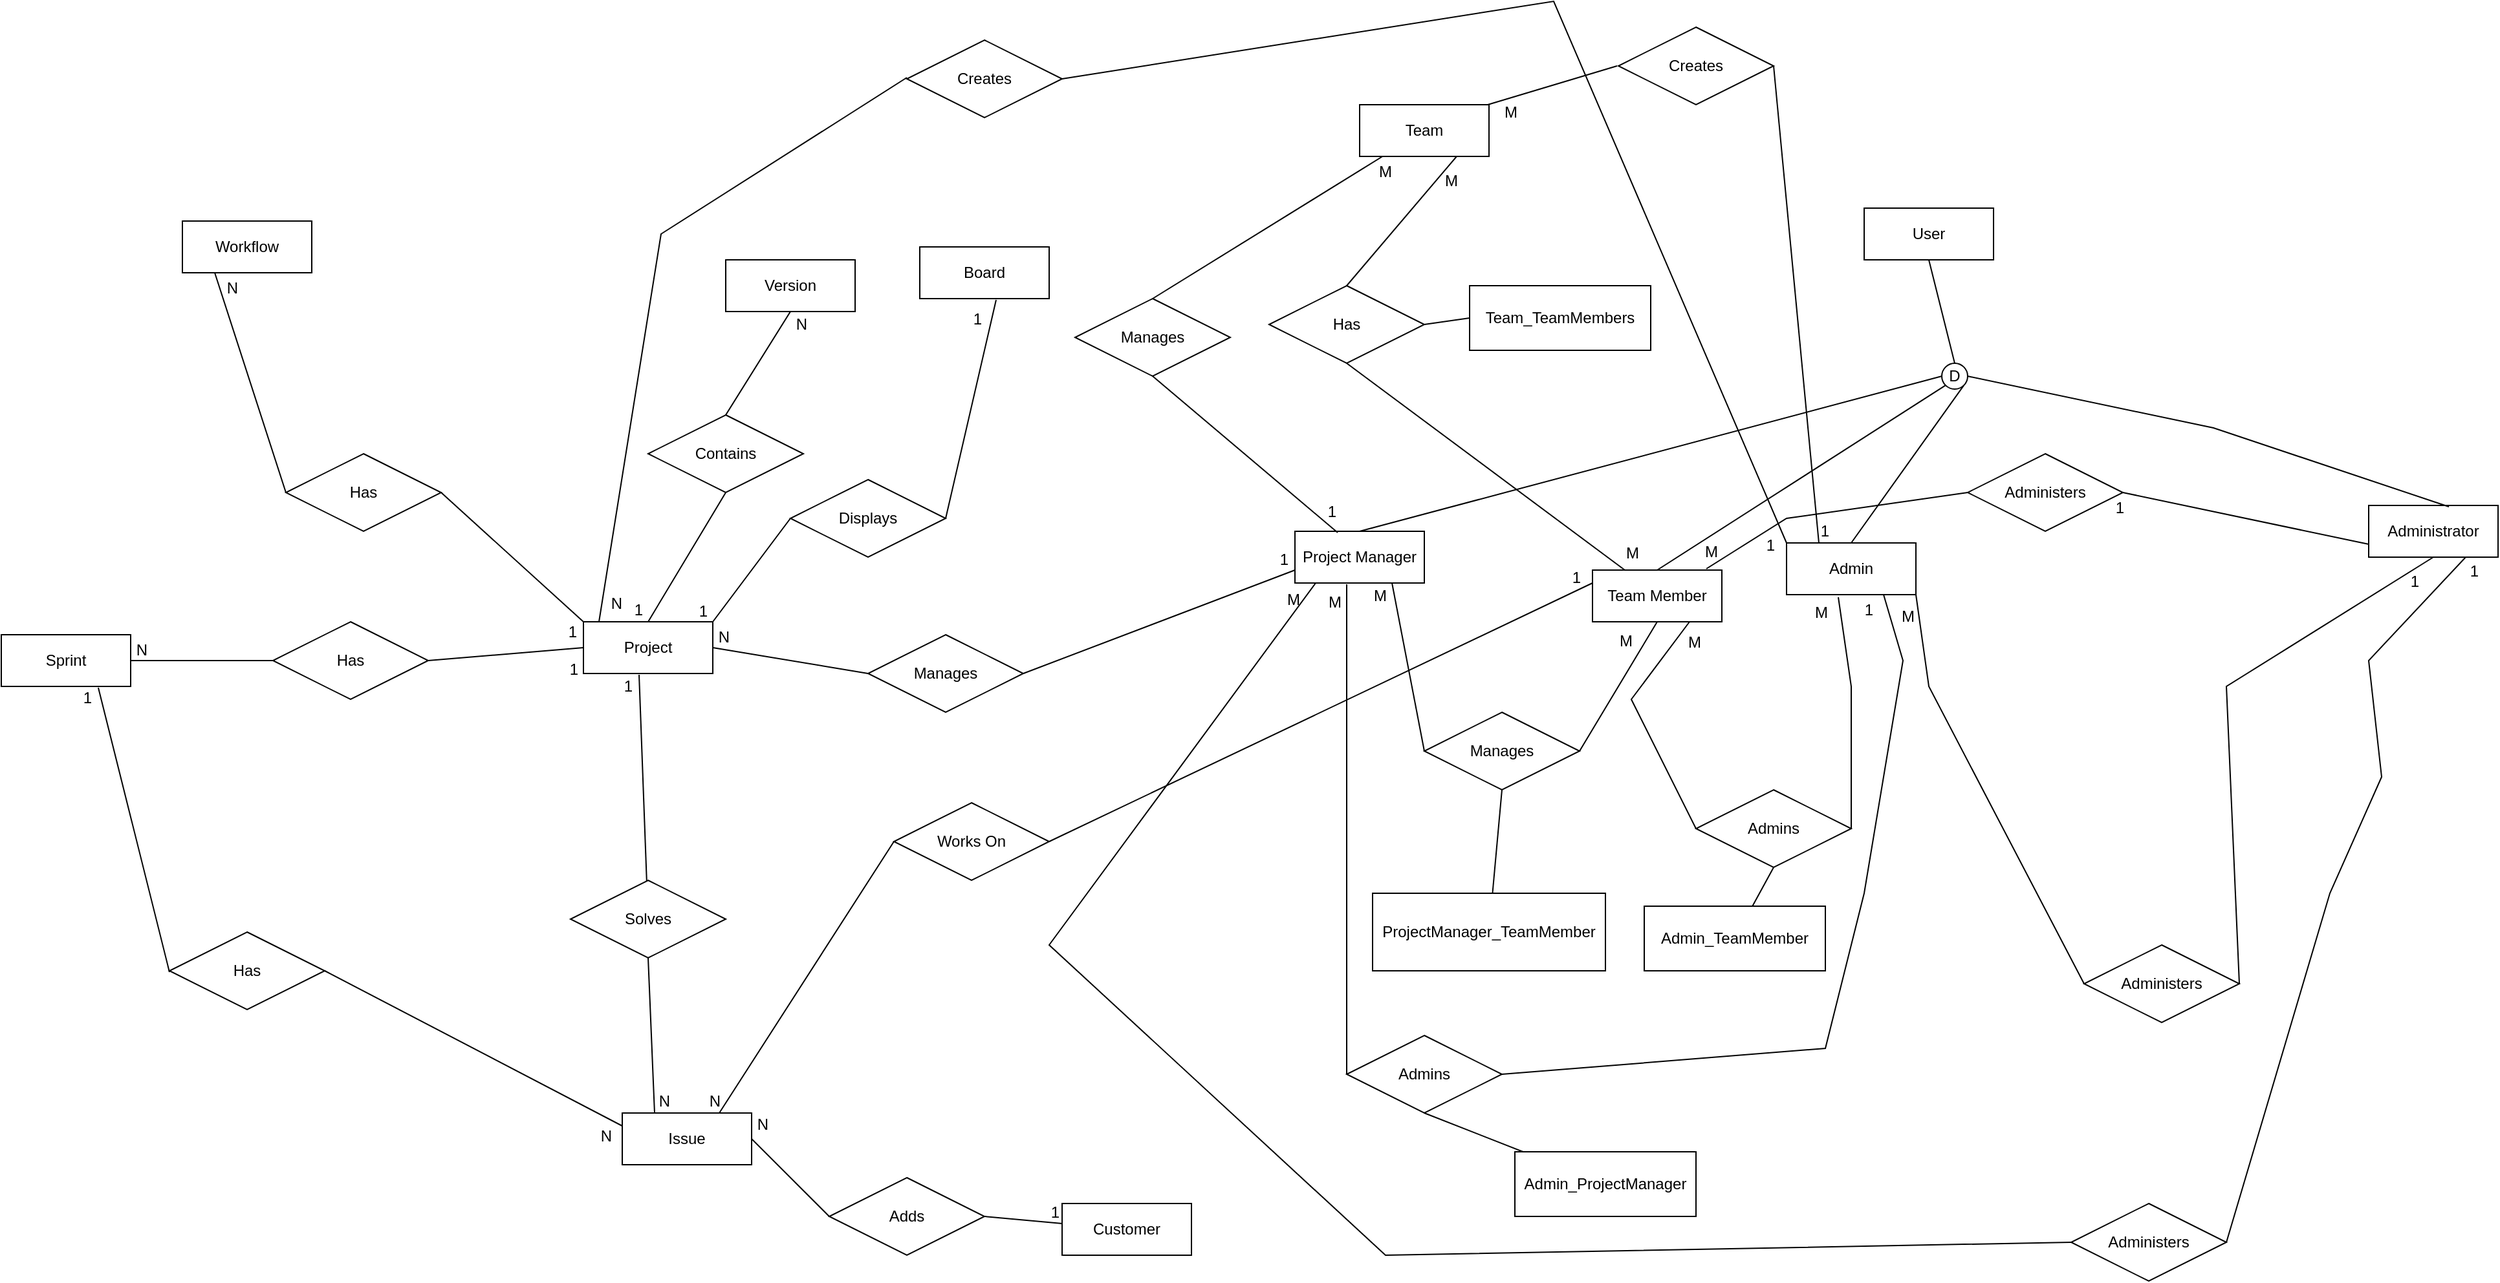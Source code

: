 <mxfile version="21.0.6" type="device"><diagram name="Page-1" id="Qb1It9pvtl5iTwUG4gb-"><mxGraphModel dx="3389" dy="1850" grid="1" gridSize="10" guides="1" tooltips="1" connect="1" arrows="1" fold="1" page="1" pageScale="1" pageWidth="850" pageHeight="1100" math="0" shadow="0"><root><mxCell id="0"/><mxCell id="1" parent="0"/><mxCell id="9HB6Jvwvdkn7k1iSxJkN-2" value="Team" style="whiteSpace=wrap;html=1;align=center;" vertex="1" parent="1"><mxGeometry x="-650" y="-590" width="100" height="40" as="geometry"/></mxCell><mxCell id="9HB6Jvwvdkn7k1iSxJkN-3" value="Workflow" style="whiteSpace=wrap;html=1;align=center;" vertex="1" parent="1"><mxGeometry x="-1560" y="-500" width="100" height="40" as="geometry"/></mxCell><mxCell id="9HB6Jvwvdkn7k1iSxJkN-4" value="Issue" style="whiteSpace=wrap;html=1;align=center;" vertex="1" parent="1"><mxGeometry x="-1220" y="190" width="100" height="40" as="geometry"/></mxCell><mxCell id="9HB6Jvwvdkn7k1iSxJkN-5" value="Sprint" style="whiteSpace=wrap;html=1;align=center;" vertex="1" parent="1"><mxGeometry x="-1700" y="-180" width="100" height="40" as="geometry"/></mxCell><mxCell id="9HB6Jvwvdkn7k1iSxJkN-6" value="Board" style="whiteSpace=wrap;html=1;align=center;" vertex="1" parent="1"><mxGeometry x="-990" y="-480" width="100" height="40" as="geometry"/></mxCell><mxCell id="9HB6Jvwvdkn7k1iSxJkN-7" value="Version" style="whiteSpace=wrap;html=1;align=center;" vertex="1" parent="1"><mxGeometry x="-1140" y="-470" width="100" height="40" as="geometry"/></mxCell><mxCell id="9HB6Jvwvdkn7k1iSxJkN-8" value="Project" style="whiteSpace=wrap;html=1;align=center;" vertex="1" parent="1"><mxGeometry x="-1250" y="-190" width="100" height="40" as="geometry"/></mxCell><mxCell id="9HB6Jvwvdkn7k1iSxJkN-9" value="Customer" style="whiteSpace=wrap;html=1;align=center;" vertex="1" parent="1"><mxGeometry x="-880" y="260" width="100" height="40" as="geometry"/></mxCell><mxCell id="9HB6Jvwvdkn7k1iSxJkN-10" value="Team Member" style="whiteSpace=wrap;html=1;align=center;" vertex="1" parent="1"><mxGeometry x="-470" y="-230" width="100" height="40" as="geometry"/></mxCell><mxCell id="9HB6Jvwvdkn7k1iSxJkN-11" value="Project Manager" style="whiteSpace=wrap;html=1;align=center;" vertex="1" parent="1"><mxGeometry x="-700" y="-260" width="100" height="40" as="geometry"/></mxCell><mxCell id="9HB6Jvwvdkn7k1iSxJkN-12" value="Administrator" style="whiteSpace=wrap;html=1;align=center;" vertex="1" parent="1"><mxGeometry x="130" y="-280" width="100" height="40" as="geometry"/></mxCell><mxCell id="9HB6Jvwvdkn7k1iSxJkN-13" value="&lt;div&gt;User&lt;/div&gt;" style="whiteSpace=wrap;html=1;align=center;" vertex="1" parent="1"><mxGeometry x="-260" y="-510" width="100" height="40" as="geometry"/></mxCell><mxCell id="9HB6Jvwvdkn7k1iSxJkN-15" value="Admin" style="whiteSpace=wrap;html=1;align=center;" vertex="1" parent="1"><mxGeometry x="-320" y="-251" width="100" height="40" as="geometry"/></mxCell><mxCell id="9HB6Jvwvdkn7k1iSxJkN-16" value="" style="endArrow=none;html=1;rounded=0;exitX=0.5;exitY=0;exitDx=0;exitDy=0;entryX=0;entryY=0.5;entryDx=0;entryDy=0;" edge="1" parent="1" source="9HB6Jvwvdkn7k1iSxJkN-11" target="9HB6Jvwvdkn7k1iSxJkN-20"><mxGeometry relative="1" as="geometry"><mxPoint x="-320" y="-260" as="sourcePoint"/><mxPoint x="-400" y="-300" as="targetPoint"/></mxGeometry></mxCell><mxCell id="9HB6Jvwvdkn7k1iSxJkN-17" value="" style="endArrow=none;html=1;rounded=0;exitX=0.5;exitY=0;exitDx=0;exitDy=0;entryX=0;entryY=1;entryDx=0;entryDy=0;" edge="1" parent="1" source="9HB6Jvwvdkn7k1iSxJkN-10" target="9HB6Jvwvdkn7k1iSxJkN-20"><mxGeometry relative="1" as="geometry"><mxPoint x="-570" y="-240" as="sourcePoint"/><mxPoint x="-360" y="-290" as="targetPoint"/></mxGeometry></mxCell><mxCell id="9HB6Jvwvdkn7k1iSxJkN-18" value="" style="endArrow=none;html=1;rounded=0;entryX=1;entryY=0.5;entryDx=0;entryDy=0;exitX=0.62;exitY=0.025;exitDx=0;exitDy=0;exitPerimeter=0;" edge="1" parent="1" source="9HB6Jvwvdkn7k1iSxJkN-12" target="9HB6Jvwvdkn7k1iSxJkN-20"><mxGeometry relative="1" as="geometry"><mxPoint x="-10" y="-370" as="sourcePoint"/><mxPoint x="-210" y="-380" as="targetPoint"/><Array as="points"><mxPoint x="10" y="-340"/></Array></mxGeometry></mxCell><mxCell id="9HB6Jvwvdkn7k1iSxJkN-19" value="" style="endArrow=none;html=1;rounded=0;entryX=0.5;entryY=0;entryDx=0;entryDy=0;exitX=1;exitY=1;exitDx=0;exitDy=0;" edge="1" parent="1" source="9HB6Jvwvdkn7k1iSxJkN-20" target="9HB6Jvwvdkn7k1iSxJkN-15"><mxGeometry relative="1" as="geometry"><mxPoint x="-360" y="-370" as="sourcePoint"/><mxPoint x="-350" y="-260" as="targetPoint"/></mxGeometry></mxCell><object label="D" id="9HB6Jvwvdkn7k1iSxJkN-20"><mxCell style="ellipse;whiteSpace=wrap;html=1;" vertex="1" parent="1"><mxGeometry x="-200" y="-390" width="20" height="20" as="geometry"/></mxCell></object><mxCell id="9HB6Jvwvdkn7k1iSxJkN-21" value="" style="endArrow=none;html=1;rounded=0;exitX=0.5;exitY=1;exitDx=0;exitDy=0;entryX=0.5;entryY=0;entryDx=0;entryDy=0;" edge="1" parent="1" source="9HB6Jvwvdkn7k1iSxJkN-13" target="9HB6Jvwvdkn7k1iSxJkN-20"><mxGeometry relative="1" as="geometry"><mxPoint x="-520" y="-240" as="sourcePoint"/><mxPoint x="-350" y="-310" as="targetPoint"/></mxGeometry></mxCell><mxCell id="9HB6Jvwvdkn7k1iSxJkN-22" value="Manages" style="shape=rhombus;perimeter=rhombusPerimeter;whiteSpace=wrap;html=1;align=center;" vertex="1" parent="1"><mxGeometry x="-600" y="-120" width="120" height="60" as="geometry"/></mxCell><mxCell id="9HB6Jvwvdkn7k1iSxJkN-24" value="" style="endArrow=none;html=1;rounded=0;exitX=1;exitY=0.5;exitDx=0;exitDy=0;entryX=0.5;entryY=1;entryDx=0;entryDy=0;" edge="1" parent="1" source="9HB6Jvwvdkn7k1iSxJkN-22" target="9HB6Jvwvdkn7k1iSxJkN-10"><mxGeometry relative="1" as="geometry"><mxPoint x="-260" y="-320" as="sourcePoint"/><mxPoint x="-100" y="-320" as="targetPoint"/></mxGeometry></mxCell><mxCell id="9HB6Jvwvdkn7k1iSxJkN-25" value="M" style="resizable=0;html=1;whiteSpace=wrap;align=right;verticalAlign=bottom;" connectable="0" vertex="1" parent="9HB6Jvwvdkn7k1iSxJkN-24"><mxGeometry x="1" relative="1" as="geometry"><mxPoint x="-17" y="23" as="offset"/></mxGeometry></mxCell><mxCell id="9HB6Jvwvdkn7k1iSxJkN-28" value="" style="endArrow=none;html=1;rounded=0;exitX=0;exitY=0.5;exitDx=0;exitDy=0;entryX=0.75;entryY=1;entryDx=0;entryDy=0;" edge="1" parent="1" source="9HB6Jvwvdkn7k1iSxJkN-22" target="9HB6Jvwvdkn7k1iSxJkN-11"><mxGeometry relative="1" as="geometry"><mxPoint x="-260" y="-320" as="sourcePoint"/><mxPoint x="-100" y="-320" as="targetPoint"/></mxGeometry></mxCell><mxCell id="9HB6Jvwvdkn7k1iSxJkN-29" value="M" style="resizable=0;html=1;whiteSpace=wrap;align=right;verticalAlign=bottom;" connectable="0" vertex="1" parent="9HB6Jvwvdkn7k1iSxJkN-28"><mxGeometry x="1" relative="1" as="geometry"><mxPoint x="-2" y="19" as="offset"/></mxGeometry></mxCell><mxCell id="9HB6Jvwvdkn7k1iSxJkN-30" value="Admins" style="shape=rhombus;perimeter=rhombusPerimeter;whiteSpace=wrap;html=1;align=center;" vertex="1" parent="1"><mxGeometry x="-390" y="-60" width="120" height="60" as="geometry"/></mxCell><mxCell id="9HB6Jvwvdkn7k1iSxJkN-31" value="Admins" style="shape=rhombus;perimeter=rhombusPerimeter;whiteSpace=wrap;html=1;align=center;" vertex="1" parent="1"><mxGeometry x="-660" y="130" width="120" height="60" as="geometry"/></mxCell><mxCell id="9HB6Jvwvdkn7k1iSxJkN-32" value="" style="endArrow=none;html=1;rounded=0;entryX=0.75;entryY=1;entryDx=0;entryDy=0;exitX=1;exitY=0.5;exitDx=0;exitDy=0;" edge="1" parent="1" source="9HB6Jvwvdkn7k1iSxJkN-31" target="9HB6Jvwvdkn7k1iSxJkN-15"><mxGeometry relative="1" as="geometry"><mxPoint x="-280" as="sourcePoint"/><mxPoint x="-100" y="-110" as="targetPoint"/><Array as="points"><mxPoint x="-290" y="140"/><mxPoint x="-260" y="20"/><mxPoint x="-230" y="-160"/></Array></mxGeometry></mxCell><mxCell id="9HB6Jvwvdkn7k1iSxJkN-33" value="1" style="resizable=0;html=1;whiteSpace=wrap;align=right;verticalAlign=bottom;" connectable="0" vertex="1" parent="9HB6Jvwvdkn7k1iSxJkN-32"><mxGeometry x="1" relative="1" as="geometry"><mxPoint x="-7" y="20" as="offset"/></mxGeometry></mxCell><mxCell id="9HB6Jvwvdkn7k1iSxJkN-34" value="" style="endArrow=none;html=1;rounded=0;entryX=0.4;entryY=1.025;entryDx=0;entryDy=0;entryPerimeter=0;exitX=0;exitY=0.5;exitDx=0;exitDy=0;" edge="1" parent="1" source="9HB6Jvwvdkn7k1iSxJkN-31" target="9HB6Jvwvdkn7k1iSxJkN-11"><mxGeometry relative="1" as="geometry"><mxPoint x="-570" y="-10" as="sourcePoint"/><mxPoint x="-100" y="-110" as="targetPoint"/><Array as="points"/></mxGeometry></mxCell><mxCell id="9HB6Jvwvdkn7k1iSxJkN-35" value="M" style="resizable=0;html=1;whiteSpace=wrap;align=right;verticalAlign=bottom;" connectable="0" vertex="1" parent="9HB6Jvwvdkn7k1iSxJkN-34"><mxGeometry x="1" relative="1" as="geometry"><mxPoint x="-3" y="22" as="offset"/></mxGeometry></mxCell><mxCell id="9HB6Jvwvdkn7k1iSxJkN-36" value="" style="endArrow=none;html=1;rounded=0;entryX=0.4;entryY=1.05;entryDx=0;entryDy=0;exitX=1;exitY=0.5;exitDx=0;exitDy=0;entryPerimeter=0;" edge="1" parent="1" source="9HB6Jvwvdkn7k1iSxJkN-30" target="9HB6Jvwvdkn7k1iSxJkN-15"><mxGeometry relative="1" as="geometry"><mxPoint x="-430" as="sourcePoint"/><mxPoint x="-85" y="-230" as="targetPoint"/><Array as="points"><mxPoint x="-270" y="-140"/></Array></mxGeometry></mxCell><mxCell id="9HB6Jvwvdkn7k1iSxJkN-37" value="M" style="resizable=0;html=1;whiteSpace=wrap;align=right;verticalAlign=bottom;" connectable="0" vertex="1" parent="9HB6Jvwvdkn7k1iSxJkN-36"><mxGeometry x="1" relative="1" as="geometry"><mxPoint x="-7" y="20" as="offset"/></mxGeometry></mxCell><mxCell id="9HB6Jvwvdkn7k1iSxJkN-38" value="" style="endArrow=none;html=1;rounded=0;exitX=0;exitY=0.5;exitDx=0;exitDy=0;entryX=0.75;entryY=1;entryDx=0;entryDy=0;" edge="1" parent="1" source="9HB6Jvwvdkn7k1iSxJkN-30" target="9HB6Jvwvdkn7k1iSxJkN-10"><mxGeometry relative="1" as="geometry"><mxPoint x="-550" as="sourcePoint"/><mxPoint x="-400" y="-200" as="targetPoint"/><Array as="points"><mxPoint x="-440" y="-130"/></Array></mxGeometry></mxCell><mxCell id="9HB6Jvwvdkn7k1iSxJkN-39" value="M" style="resizable=0;html=1;whiteSpace=wrap;align=right;verticalAlign=bottom;" connectable="0" vertex="1" parent="9HB6Jvwvdkn7k1iSxJkN-38"><mxGeometry x="1" relative="1" as="geometry"><mxPoint x="10" y="25" as="offset"/></mxGeometry></mxCell><mxCell id="9HB6Jvwvdkn7k1iSxJkN-40" value="Administers" style="shape=rhombus;perimeter=rhombusPerimeter;whiteSpace=wrap;html=1;align=center;" vertex="1" parent="1"><mxGeometry x="-90" y="60" width="120" height="60" as="geometry"/></mxCell><mxCell id="9HB6Jvwvdkn7k1iSxJkN-41" value="Adds" style="shape=rhombus;perimeter=rhombusPerimeter;whiteSpace=wrap;html=1;align=center;" vertex="1" parent="1"><mxGeometry x="-1060" y="240" width="120" height="60" as="geometry"/></mxCell><mxCell id="9HB6Jvwvdkn7k1iSxJkN-42" value="Administers" style="shape=rhombus;perimeter=rhombusPerimeter;whiteSpace=wrap;html=1;align=center;" vertex="1" parent="1"><mxGeometry x="-100" y="260" width="120" height="60" as="geometry"/></mxCell><mxCell id="9HB6Jvwvdkn7k1iSxJkN-43" value="" style="endArrow=none;html=1;rounded=0;entryX=0.5;entryY=1;entryDx=0;entryDy=0;exitX=1;exitY=0.5;exitDx=0;exitDy=0;" edge="1" parent="1" source="9HB6Jvwvdkn7k1iSxJkN-40" target="9HB6Jvwvdkn7k1iSxJkN-12"><mxGeometry relative="1" as="geometry"><mxPoint x="-430" as="sourcePoint"/><mxPoint x="-235" y="-201" as="targetPoint"/><Array as="points"><mxPoint x="20" y="-140"/></Array></mxGeometry></mxCell><mxCell id="9HB6Jvwvdkn7k1iSxJkN-44" value="1" style="resizable=0;html=1;whiteSpace=wrap;align=right;verticalAlign=bottom;" connectable="0" vertex="1" parent="9HB6Jvwvdkn7k1iSxJkN-43"><mxGeometry x="1" relative="1" as="geometry"><mxPoint x="-10" y="28" as="offset"/></mxGeometry></mxCell><mxCell id="9HB6Jvwvdkn7k1iSxJkN-45" value="" style="endArrow=none;html=1;rounded=0;entryX=0.75;entryY=1;entryDx=0;entryDy=0;exitX=1;exitY=0.5;exitDx=0;exitDy=0;" edge="1" parent="1" source="9HB6Jvwvdkn7k1iSxJkN-42" target="9HB6Jvwvdkn7k1iSxJkN-12"><mxGeometry relative="1" as="geometry"><mxPoint x="-50" y="-80" as="sourcePoint"/><mxPoint x="-100" y="-201" as="targetPoint"/><Array as="points"><mxPoint x="100" y="20"/><mxPoint x="140" y="-70"/><mxPoint x="130" y="-160"/></Array></mxGeometry></mxCell><mxCell id="9HB6Jvwvdkn7k1iSxJkN-46" value="1" style="resizable=0;html=1;whiteSpace=wrap;align=right;verticalAlign=bottom;" connectable="0" vertex="1" parent="9HB6Jvwvdkn7k1iSxJkN-45"><mxGeometry x="1" relative="1" as="geometry"><mxPoint x="11" y="20" as="offset"/></mxGeometry></mxCell><mxCell id="9HB6Jvwvdkn7k1iSxJkN-47" value="" style="endArrow=none;html=1;rounded=0;exitX=0;exitY=0.5;exitDx=0;exitDy=0;entryX=0.16;entryY=1;entryDx=0;entryDy=0;entryPerimeter=0;" edge="1" parent="1" source="9HB6Jvwvdkn7k1iSxJkN-42" target="9HB6Jvwvdkn7k1iSxJkN-11"><mxGeometry relative="1" as="geometry"><mxPoint x="-550" as="sourcePoint"/><mxPoint x="-570" y="20" as="targetPoint"/><Array as="points"><mxPoint x="-630" y="300"/><mxPoint x="-890" y="60"/></Array></mxGeometry></mxCell><mxCell id="9HB6Jvwvdkn7k1iSxJkN-48" value="M" style="resizable=0;html=1;whiteSpace=wrap;align=right;verticalAlign=bottom;" connectable="0" vertex="1" parent="9HB6Jvwvdkn7k1iSxJkN-47"><mxGeometry x="1" relative="1" as="geometry"><mxPoint x="-10" y="21" as="offset"/></mxGeometry></mxCell><mxCell id="9HB6Jvwvdkn7k1iSxJkN-50" value="" style="endArrow=none;html=1;rounded=0;exitX=0;exitY=0.5;exitDx=0;exitDy=0;entryX=1;entryY=1;entryDx=0;entryDy=0;" edge="1" parent="1" source="9HB6Jvwvdkn7k1iSxJkN-40" target="9HB6Jvwvdkn7k1iSxJkN-15"><mxGeometry relative="1" as="geometry"><mxPoint x="-420" y="-100" as="sourcePoint"/><mxPoint x="-230" y="-200" as="targetPoint"/><Array as="points"><mxPoint x="-210" y="-140"/></Array></mxGeometry></mxCell><mxCell id="9HB6Jvwvdkn7k1iSxJkN-51" value="M" style="resizable=0;html=1;whiteSpace=wrap;align=right;verticalAlign=bottom;" connectable="0" vertex="1" parent="9HB6Jvwvdkn7k1iSxJkN-50"><mxGeometry x="1" relative="1" as="geometry"><mxPoint y="25" as="offset"/></mxGeometry></mxCell><mxCell id="9HB6Jvwvdkn7k1iSxJkN-52" value="Administers" style="shape=rhombus;perimeter=rhombusPerimeter;whiteSpace=wrap;html=1;align=center;" vertex="1" parent="1"><mxGeometry x="-180" y="-320" width="120" height="60" as="geometry"/></mxCell><mxCell id="9HB6Jvwvdkn7k1iSxJkN-53" value="" style="endArrow=none;html=1;rounded=0;exitX=0;exitY=0.5;exitDx=0;exitDy=0;entryX=0.88;entryY=-0.025;entryDx=0;entryDy=0;entryPerimeter=0;" edge="1" parent="1" source="9HB6Jvwvdkn7k1iSxJkN-52" target="9HB6Jvwvdkn7k1iSxJkN-10"><mxGeometry relative="1" as="geometry"><mxPoint x="-420" y="-100" as="sourcePoint"/><mxPoint x="-390" y="-220" as="targetPoint"/><Array as="points"><mxPoint x="-320" y="-270"/></Array></mxGeometry></mxCell><mxCell id="9HB6Jvwvdkn7k1iSxJkN-54" value="M" style="resizable=0;html=1;whiteSpace=wrap;align=right;verticalAlign=bottom;" connectable="0" vertex="1" parent="9HB6Jvwvdkn7k1iSxJkN-53"><mxGeometry x="1" relative="1" as="geometry"><mxPoint x="10" y="-4" as="offset"/></mxGeometry></mxCell><mxCell id="9HB6Jvwvdkn7k1iSxJkN-55" value="" style="endArrow=none;html=1;rounded=0;entryX=1;entryY=0.5;entryDx=0;entryDy=0;exitX=0;exitY=0.75;exitDx=0;exitDy=0;" edge="1" parent="1" source="9HB6Jvwvdkn7k1iSxJkN-12" target="9HB6Jvwvdkn7k1iSxJkN-52"><mxGeometry relative="1" as="geometry"><mxPoint x="-300" y="-100" as="sourcePoint"/><mxPoint x="-270" y="-199" as="targetPoint"/><Array as="points"/></mxGeometry></mxCell><mxCell id="9HB6Jvwvdkn7k1iSxJkN-56" value="1" style="resizable=0;html=1;whiteSpace=wrap;align=right;verticalAlign=bottom;" connectable="0" vertex="1" parent="9HB6Jvwvdkn7k1iSxJkN-55"><mxGeometry x="1" relative="1" as="geometry"><mxPoint x="2" y="20" as="offset"/></mxGeometry></mxCell><mxCell id="9HB6Jvwvdkn7k1iSxJkN-59" value="Manages" style="shape=rhombus;perimeter=rhombusPerimeter;whiteSpace=wrap;html=1;align=center;" vertex="1" parent="1"><mxGeometry x="-1030" y="-180" width="120" height="60" as="geometry"/></mxCell><mxCell id="9HB6Jvwvdkn7k1iSxJkN-60" value="" style="endArrow=none;html=1;rounded=0;exitX=1;exitY=0.5;exitDx=0;exitDy=0;entryX=0;entryY=0.75;entryDx=0;entryDy=0;" edge="1" parent="1" source="9HB6Jvwvdkn7k1iSxJkN-59" target="9HB6Jvwvdkn7k1iSxJkN-11"><mxGeometry relative="1" as="geometry"><mxPoint x="-720" y="-300" as="sourcePoint"/><mxPoint x="-560" y="-300" as="targetPoint"/></mxGeometry></mxCell><mxCell id="9HB6Jvwvdkn7k1iSxJkN-61" value="1" style="resizable=0;html=1;whiteSpace=wrap;align=right;verticalAlign=bottom;" connectable="0" vertex="1" parent="9HB6Jvwvdkn7k1iSxJkN-60"><mxGeometry x="1" relative="1" as="geometry"><mxPoint x="-3" as="offset"/></mxGeometry></mxCell><mxCell id="9HB6Jvwvdkn7k1iSxJkN-64" value="" style="endArrow=none;html=1;rounded=0;entryX=1;entryY=0.5;entryDx=0;entryDy=0;exitX=0;exitY=0.5;exitDx=0;exitDy=0;" edge="1" parent="1" source="9HB6Jvwvdkn7k1iSxJkN-59" target="9HB6Jvwvdkn7k1iSxJkN-8"><mxGeometry relative="1" as="geometry"><mxPoint x="-720" y="-300" as="sourcePoint"/><mxPoint x="-560" y="-300" as="targetPoint"/></mxGeometry></mxCell><mxCell id="9HB6Jvwvdkn7k1iSxJkN-65" value="N" style="resizable=0;html=1;whiteSpace=wrap;align=right;verticalAlign=bottom;" connectable="0" vertex="1" parent="9HB6Jvwvdkn7k1iSxJkN-64"><mxGeometry x="1" relative="1" as="geometry"><mxPoint x="14" as="offset"/></mxGeometry></mxCell><mxCell id="9HB6Jvwvdkn7k1iSxJkN-66" value="" style="endArrow=none;html=1;rounded=0;exitX=1;exitY=0.5;exitDx=0;exitDy=0;" edge="1" parent="1" source="9HB6Jvwvdkn7k1iSxJkN-41" target="9HB6Jvwvdkn7k1iSxJkN-9"><mxGeometry relative="1" as="geometry"><mxPoint x="-820" y="110" as="sourcePoint"/><mxPoint x="-660" y="110" as="targetPoint"/></mxGeometry></mxCell><mxCell id="9HB6Jvwvdkn7k1iSxJkN-67" value="1" style="resizable=0;html=1;whiteSpace=wrap;align=right;verticalAlign=bottom;" connectable="0" vertex="1" parent="9HB6Jvwvdkn7k1iSxJkN-66"><mxGeometry x="1" relative="1" as="geometry"/></mxCell><mxCell id="9HB6Jvwvdkn7k1iSxJkN-68" value="" style="endArrow=none;html=1;rounded=0;entryX=1;entryY=0.5;entryDx=0;entryDy=0;exitX=0;exitY=0.5;exitDx=0;exitDy=0;" edge="1" parent="1" source="9HB6Jvwvdkn7k1iSxJkN-41" target="9HB6Jvwvdkn7k1iSxJkN-4"><mxGeometry relative="1" as="geometry"><mxPoint x="-820" y="110" as="sourcePoint"/><mxPoint x="-660" y="110" as="targetPoint"/></mxGeometry></mxCell><mxCell id="9HB6Jvwvdkn7k1iSxJkN-69" value="N" style="resizable=0;html=1;whiteSpace=wrap;align=right;verticalAlign=bottom;" connectable="0" vertex="1" parent="9HB6Jvwvdkn7k1iSxJkN-68"><mxGeometry x="1" relative="1" as="geometry"><mxPoint x="15" y="-2" as="offset"/></mxGeometry></mxCell><mxCell id="9HB6Jvwvdkn7k1iSxJkN-70" value="Solves" style="shape=rhombus;perimeter=rhombusPerimeter;whiteSpace=wrap;html=1;align=center;" vertex="1" parent="1"><mxGeometry x="-1260" y="10" width="120" height="60" as="geometry"/></mxCell><mxCell id="9HB6Jvwvdkn7k1iSxJkN-71" value="" style="endArrow=none;html=1;rounded=0;entryX=0.43;entryY=1.025;entryDx=0;entryDy=0;entryPerimeter=0;" edge="1" parent="1" source="9HB6Jvwvdkn7k1iSxJkN-70" target="9HB6Jvwvdkn7k1iSxJkN-8"><mxGeometry relative="1" as="geometry"><mxPoint x="-780" y="170" as="sourcePoint"/><mxPoint x="-660" y="170" as="targetPoint"/></mxGeometry></mxCell><mxCell id="9HB6Jvwvdkn7k1iSxJkN-72" value="1" style="resizable=0;html=1;whiteSpace=wrap;align=right;verticalAlign=bottom;" connectable="0" vertex="1" parent="9HB6Jvwvdkn7k1iSxJkN-71"><mxGeometry x="1" relative="1" as="geometry"><mxPoint x="-4" y="17" as="offset"/></mxGeometry></mxCell><mxCell id="9HB6Jvwvdkn7k1iSxJkN-73" value="" style="endArrow=none;html=1;rounded=0;entryX=0.25;entryY=0;entryDx=0;entryDy=0;exitX=0.5;exitY=1;exitDx=0;exitDy=0;" edge="1" parent="1" source="9HB6Jvwvdkn7k1iSxJkN-70" target="9HB6Jvwvdkn7k1iSxJkN-4"><mxGeometry relative="1" as="geometry"><mxPoint x="-1020" y="-140" as="sourcePoint"/><mxPoint x="-1140" y="-160" as="targetPoint"/></mxGeometry></mxCell><mxCell id="9HB6Jvwvdkn7k1iSxJkN-74" value="N" style="resizable=0;html=1;whiteSpace=wrap;align=right;verticalAlign=bottom;" connectable="0" vertex="1" parent="9HB6Jvwvdkn7k1iSxJkN-73"><mxGeometry x="1" relative="1" as="geometry"><mxPoint x="14" as="offset"/></mxGeometry></mxCell><mxCell id="9HB6Jvwvdkn7k1iSxJkN-75" value="Contains" style="shape=rhombus;perimeter=rhombusPerimeter;whiteSpace=wrap;html=1;align=center;" vertex="1" parent="1"><mxGeometry x="-1200" y="-350" width="120" height="60" as="geometry"/></mxCell><mxCell id="9HB6Jvwvdkn7k1iSxJkN-76" value="" style="endArrow=none;html=1;rounded=0;exitX=0.5;exitY=1;exitDx=0;exitDy=0;entryX=0.5;entryY=0;entryDx=0;entryDy=0;" edge="1" parent="1" source="9HB6Jvwvdkn7k1iSxJkN-75" target="9HB6Jvwvdkn7k1iSxJkN-8"><mxGeometry relative="1" as="geometry"><mxPoint x="-900" y="-140" as="sourcePoint"/><mxPoint x="-1200" y="-200" as="targetPoint"/></mxGeometry></mxCell><mxCell id="9HB6Jvwvdkn7k1iSxJkN-77" value="1" style="resizable=0;html=1;whiteSpace=wrap;align=right;verticalAlign=bottom;" connectable="0" vertex="1" parent="9HB6Jvwvdkn7k1iSxJkN-76"><mxGeometry x="1" relative="1" as="geometry"><mxPoint x="-3" as="offset"/></mxGeometry></mxCell><mxCell id="9HB6Jvwvdkn7k1iSxJkN-78" value="" style="endArrow=none;html=1;rounded=0;entryX=0.5;entryY=1;entryDx=0;entryDy=0;exitX=0.5;exitY=0;exitDx=0;exitDy=0;" edge="1" parent="1" source="9HB6Jvwvdkn7k1iSxJkN-75" target="9HB6Jvwvdkn7k1iSxJkN-7"><mxGeometry relative="1" as="geometry"><mxPoint x="-1020" y="-140" as="sourcePoint"/><mxPoint x="-1140" y="-160" as="targetPoint"/></mxGeometry></mxCell><mxCell id="9HB6Jvwvdkn7k1iSxJkN-79" value="N" style="resizable=0;html=1;whiteSpace=wrap;align=right;verticalAlign=bottom;" connectable="0" vertex="1" parent="9HB6Jvwvdkn7k1iSxJkN-78"><mxGeometry x="1" relative="1" as="geometry"><mxPoint x="14" y="19" as="offset"/></mxGeometry></mxCell><mxCell id="9HB6Jvwvdkn7k1iSxJkN-80" value="Has" style="shape=rhombus;perimeter=rhombusPerimeter;whiteSpace=wrap;html=1;align=center;" vertex="1" parent="1"><mxGeometry x="-1490" y="-190" width="120" height="60" as="geometry"/></mxCell><mxCell id="9HB6Jvwvdkn7k1iSxJkN-81" value="" style="endArrow=none;html=1;rounded=0;exitX=1;exitY=0.5;exitDx=0;exitDy=0;entryX=0;entryY=0.5;entryDx=0;entryDy=0;" edge="1" parent="1" source="9HB6Jvwvdkn7k1iSxJkN-80" target="9HB6Jvwvdkn7k1iSxJkN-8"><mxGeometry relative="1" as="geometry"><mxPoint x="-1130" y="-280" as="sourcePoint"/><mxPoint x="-1190" y="-180" as="targetPoint"/></mxGeometry></mxCell><mxCell id="9HB6Jvwvdkn7k1iSxJkN-82" value="1" style="resizable=0;html=1;whiteSpace=wrap;align=right;verticalAlign=bottom;" connectable="0" vertex="1" parent="9HB6Jvwvdkn7k1iSxJkN-81"><mxGeometry x="1" relative="1" as="geometry"><mxPoint x="-3" y="26" as="offset"/></mxGeometry></mxCell><mxCell id="9HB6Jvwvdkn7k1iSxJkN-83" value="" style="endArrow=none;html=1;rounded=0;entryX=1;entryY=0.5;entryDx=0;entryDy=0;exitX=0;exitY=0.5;exitDx=0;exitDy=0;" edge="1" parent="1" source="9HB6Jvwvdkn7k1iSxJkN-80" target="9HB6Jvwvdkn7k1iSxJkN-5"><mxGeometry relative="1" as="geometry"><mxPoint x="-1020" y="-140" as="sourcePoint"/><mxPoint x="-1140" y="-160" as="targetPoint"/></mxGeometry></mxCell><mxCell id="9HB6Jvwvdkn7k1iSxJkN-84" value="N" style="resizable=0;html=1;whiteSpace=wrap;align=right;verticalAlign=bottom;" connectable="0" vertex="1" parent="9HB6Jvwvdkn7k1iSxJkN-83"><mxGeometry x="1" relative="1" as="geometry"><mxPoint x="14" as="offset"/></mxGeometry></mxCell><mxCell id="9HB6Jvwvdkn7k1iSxJkN-85" value="Has" style="shape=rhombus;perimeter=rhombusPerimeter;whiteSpace=wrap;html=1;align=center;" vertex="1" parent="1"><mxGeometry x="-1570" y="50" width="120" height="60" as="geometry"/></mxCell><mxCell id="9HB6Jvwvdkn7k1iSxJkN-86" value="" style="endArrow=none;html=1;rounded=0;entryX=0;entryY=0.25;entryDx=0;entryDy=0;exitX=1;exitY=0.5;exitDx=0;exitDy=0;" edge="1" parent="1" source="9HB6Jvwvdkn7k1iSxJkN-85" target="9HB6Jvwvdkn7k1iSxJkN-4"><mxGeometry relative="1" as="geometry"><mxPoint x="-1480" y="-150" as="sourcePoint"/><mxPoint x="-1590" y="-150" as="targetPoint"/></mxGeometry></mxCell><mxCell id="9HB6Jvwvdkn7k1iSxJkN-87" value="N" style="resizable=0;html=1;whiteSpace=wrap;align=right;verticalAlign=bottom;" connectable="0" vertex="1" parent="9HB6Jvwvdkn7k1iSxJkN-86"><mxGeometry x="1" relative="1" as="geometry"><mxPoint x="-7" y="16" as="offset"/></mxGeometry></mxCell><mxCell id="9HB6Jvwvdkn7k1iSxJkN-88" value="" style="endArrow=none;html=1;rounded=0;exitX=0;exitY=0.5;exitDx=0;exitDy=0;entryX=0.75;entryY=1;entryDx=0;entryDy=0;" edge="1" parent="1"><mxGeometry relative="1" as="geometry"><mxPoint x="-1570" y="81" as="sourcePoint"/><mxPoint x="-1625" y="-139" as="targetPoint"/></mxGeometry></mxCell><mxCell id="9HB6Jvwvdkn7k1iSxJkN-89" value="1" style="resizable=0;html=1;whiteSpace=wrap;align=right;verticalAlign=bottom;" connectable="0" vertex="1" parent="9HB6Jvwvdkn7k1iSxJkN-88"><mxGeometry x="1" relative="1" as="geometry"><mxPoint x="-3" y="17" as="offset"/></mxGeometry></mxCell><mxCell id="9HB6Jvwvdkn7k1iSxJkN-90" value="Displays" style="shape=rhombus;perimeter=rhombusPerimeter;whiteSpace=wrap;html=1;align=center;" vertex="1" parent="1"><mxGeometry x="-1090" y="-300" width="120" height="60" as="geometry"/></mxCell><mxCell id="9HB6Jvwvdkn7k1iSxJkN-91" value="" style="endArrow=none;html=1;rounded=0;exitX=0;exitY=0.5;exitDx=0;exitDy=0;entryX=1;entryY=0;entryDx=0;entryDy=0;" edge="1" parent="1" source="9HB6Jvwvdkn7k1iSxJkN-90" target="9HB6Jvwvdkn7k1iSxJkN-8"><mxGeometry relative="1" as="geometry"><mxPoint x="-1130" y="-280" as="sourcePoint"/><mxPoint x="-1190" y="-180" as="targetPoint"/></mxGeometry></mxCell><mxCell id="9HB6Jvwvdkn7k1iSxJkN-92" value="1" style="resizable=0;html=1;whiteSpace=wrap;align=right;verticalAlign=bottom;" connectable="0" vertex="1" parent="9HB6Jvwvdkn7k1iSxJkN-91"><mxGeometry x="1" relative="1" as="geometry"><mxPoint x="-3" as="offset"/></mxGeometry></mxCell><mxCell id="9HB6Jvwvdkn7k1iSxJkN-93" value="" style="endArrow=none;html=1;rounded=0;exitX=1;exitY=0.5;exitDx=0;exitDy=0;entryX=0.59;entryY=1.025;entryDx=0;entryDy=0;entryPerimeter=0;" edge="1" parent="1" source="9HB6Jvwvdkn7k1iSxJkN-90" target="9HB6Jvwvdkn7k1iSxJkN-6"><mxGeometry relative="1" as="geometry"><mxPoint x="-1120" y="-270" as="sourcePoint"/><mxPoint x="-1180" y="-170" as="targetPoint"/></mxGeometry></mxCell><mxCell id="9HB6Jvwvdkn7k1iSxJkN-94" value="1" style="resizable=0;html=1;whiteSpace=wrap;align=right;verticalAlign=bottom;" connectable="0" vertex="1" parent="9HB6Jvwvdkn7k1iSxJkN-93"><mxGeometry x="1" relative="1" as="geometry"><mxPoint x="-10" y="24" as="offset"/></mxGeometry></mxCell><mxCell id="9HB6Jvwvdkn7k1iSxJkN-96" value="Manages" style="shape=rhombus;perimeter=rhombusPerimeter;whiteSpace=wrap;html=1;align=center;" vertex="1" parent="1"><mxGeometry x="-870" y="-440" width="120" height="60" as="geometry"/></mxCell><mxCell id="9HB6Jvwvdkn7k1iSxJkN-97" value="" style="endArrow=none;html=1;rounded=0;exitX=0.5;exitY=1;exitDx=0;exitDy=0;entryX=0.33;entryY=0.025;entryDx=0;entryDy=0;entryPerimeter=0;" edge="1" parent="1" source="9HB6Jvwvdkn7k1iSxJkN-96" target="9HB6Jvwvdkn7k1iSxJkN-11"><mxGeometry relative="1" as="geometry"><mxPoint x="-890" y="-280" as="sourcePoint"/><mxPoint x="-670" y="-270" as="targetPoint"/></mxGeometry></mxCell><mxCell id="9HB6Jvwvdkn7k1iSxJkN-98" value="1" style="resizable=0;html=1;whiteSpace=wrap;align=right;verticalAlign=bottom;" connectable="0" vertex="1" parent="9HB6Jvwvdkn7k1iSxJkN-97"><mxGeometry x="1" relative="1" as="geometry"><mxPoint y="-8" as="offset"/></mxGeometry></mxCell><mxCell id="9HB6Jvwvdkn7k1iSxJkN-99" value="" style="endArrow=none;html=1;rounded=0;exitX=0.5;exitY=0;exitDx=0;exitDy=0;" edge="1" parent="1" source="9HB6Jvwvdkn7k1iSxJkN-96" target="9HB6Jvwvdkn7k1iSxJkN-2"><mxGeometry relative="1" as="geometry"><mxPoint x="-390" y="60" as="sourcePoint"/><mxPoint x="-674" y="-210" as="targetPoint"/><Array as="points"/></mxGeometry></mxCell><mxCell id="9HB6Jvwvdkn7k1iSxJkN-100" value="M" style="resizable=0;html=1;whiteSpace=wrap;align=right;verticalAlign=bottom;" connectable="0" vertex="1" parent="9HB6Jvwvdkn7k1iSxJkN-99"><mxGeometry x="1" relative="1" as="geometry"><mxPoint x="9" y="21" as="offset"/></mxGeometry></mxCell><mxCell id="9HB6Jvwvdkn7k1iSxJkN-101" value="Has" style="shape=rhombus;perimeter=rhombusPerimeter;whiteSpace=wrap;html=1;align=center;" vertex="1" parent="1"><mxGeometry x="-720" y="-450" width="120" height="60" as="geometry"/></mxCell><mxCell id="9HB6Jvwvdkn7k1iSxJkN-102" value="" style="endArrow=none;html=1;rounded=0;exitX=0.5;exitY=0;exitDx=0;exitDy=0;entryX=0.75;entryY=1;entryDx=0;entryDy=0;" edge="1" parent="1" source="9HB6Jvwvdkn7k1iSxJkN-101" target="9HB6Jvwvdkn7k1iSxJkN-2"><mxGeometry relative="1" as="geometry"><mxPoint x="-690" y="-360" as="sourcePoint"/><mxPoint x="-598" y="-538" as="targetPoint"/><Array as="points"/></mxGeometry></mxCell><mxCell id="9HB6Jvwvdkn7k1iSxJkN-103" value="M" style="resizable=0;html=1;whiteSpace=wrap;align=right;verticalAlign=bottom;" connectable="0" vertex="1" parent="9HB6Jvwvdkn7k1iSxJkN-102"><mxGeometry x="1" relative="1" as="geometry"><mxPoint x="3" y="27" as="offset"/></mxGeometry></mxCell><mxCell id="9HB6Jvwvdkn7k1iSxJkN-104" value="" style="endArrow=none;html=1;rounded=0;exitX=0.5;exitY=1;exitDx=0;exitDy=0;entryX=0.25;entryY=0;entryDx=0;entryDy=0;" edge="1" parent="1" source="9HB6Jvwvdkn7k1iSxJkN-101" target="9HB6Jvwvdkn7k1iSxJkN-10"><mxGeometry relative="1" as="geometry"><mxPoint x="-680" y="-350" as="sourcePoint"/><mxPoint x="-588" y="-528" as="targetPoint"/><Array as="points"/></mxGeometry></mxCell><mxCell id="9HB6Jvwvdkn7k1iSxJkN-105" value="M" style="resizable=0;html=1;whiteSpace=wrap;align=right;verticalAlign=bottom;" connectable="0" vertex="1" parent="9HB6Jvwvdkn7k1iSxJkN-104"><mxGeometry x="1" relative="1" as="geometry"><mxPoint x="13" y="-4" as="offset"/></mxGeometry></mxCell><mxCell id="9HB6Jvwvdkn7k1iSxJkN-106" value="Team_TeamMembers" style="whiteSpace=wrap;html=1;align=center;" vertex="1" parent="1"><mxGeometry x="-565" y="-450" width="140" height="50" as="geometry"/></mxCell><mxCell id="9HB6Jvwvdkn7k1iSxJkN-107" value="" style="endArrow=none;html=1;rounded=0;exitX=1;exitY=0.5;exitDx=0;exitDy=0;entryX=0;entryY=0.5;entryDx=0;entryDy=0;" edge="1" parent="1" source="9HB6Jvwvdkn7k1iSxJkN-101" target="9HB6Jvwvdkn7k1iSxJkN-106"><mxGeometry relative="1" as="geometry"><mxPoint x="-710" y="-380" as="sourcePoint"/><mxPoint x="-550" y="-380" as="targetPoint"/></mxGeometry></mxCell><mxCell id="9HB6Jvwvdkn7k1iSxJkN-108" value="Creates" style="shape=rhombus;perimeter=rhombusPerimeter;whiteSpace=wrap;html=1;align=center;" vertex="1" parent="1"><mxGeometry x="-450" y="-650" width="120" height="60" as="geometry"/></mxCell><mxCell id="9HB6Jvwvdkn7k1iSxJkN-109" value="" style="endArrow=none;html=1;rounded=0;exitX=1;exitY=0;exitDx=0;exitDy=0;entryX=0;entryY=0.5;entryDx=0;entryDy=0;" edge="1" parent="1"><mxGeometry relative="1" as="geometry"><mxPoint x="-551" y="-590" as="sourcePoint"/><mxPoint x="-451" y="-620" as="targetPoint"/><Array as="points"/></mxGeometry></mxCell><mxCell id="9HB6Jvwvdkn7k1iSxJkN-110" value="M" style="resizable=0;html=1;whiteSpace=wrap;align=right;verticalAlign=bottom;" connectable="0" vertex="1" parent="9HB6Jvwvdkn7k1iSxJkN-109"><mxGeometry x="1" relative="1" as="geometry"><mxPoint x="-76" y="45" as="offset"/></mxGeometry></mxCell><mxCell id="9HB6Jvwvdkn7k1iSxJkN-111" value="" style="endArrow=none;html=1;rounded=0;entryX=0.25;entryY=0;entryDx=0;entryDy=0;exitX=1;exitY=0.5;exitDx=0;exitDy=0;" edge="1" parent="1" source="9HB6Jvwvdkn7k1iSxJkN-108" target="9HB6Jvwvdkn7k1iSxJkN-15"><mxGeometry relative="1" as="geometry"><mxPoint x="-30" y="-230" as="sourcePoint"/><mxPoint x="-50" y="-280" as="targetPoint"/><Array as="points"/></mxGeometry></mxCell><mxCell id="9HB6Jvwvdkn7k1iSxJkN-112" value="1" style="resizable=0;html=1;whiteSpace=wrap;align=right;verticalAlign=bottom;" connectable="0" vertex="1" parent="9HB6Jvwvdkn7k1iSxJkN-111"><mxGeometry x="1" relative="1" as="geometry"><mxPoint x="10" as="offset"/></mxGeometry></mxCell><mxCell id="9HB6Jvwvdkn7k1iSxJkN-113" value="Creates" style="shape=rhombus;perimeter=rhombusPerimeter;whiteSpace=wrap;html=1;align=center;" vertex="1" parent="1"><mxGeometry x="-1000" y="-640" width="120" height="60" as="geometry"/></mxCell><mxCell id="9HB6Jvwvdkn7k1iSxJkN-114" value="" style="endArrow=none;html=1;rounded=0;exitX=0;exitY=0.5;exitDx=0;exitDy=0;entryX=0.12;entryY=0;entryDx=0;entryDy=0;entryPerimeter=0;" edge="1" parent="1" target="9HB6Jvwvdkn7k1iSxJkN-8"><mxGeometry relative="1" as="geometry"><mxPoint x="-1000" y="-611" as="sourcePoint"/><mxPoint x="-1243" y="-190" as="targetPoint"/><Array as="points"><mxPoint x="-1190" y="-490"/></Array></mxGeometry></mxCell><mxCell id="9HB6Jvwvdkn7k1iSxJkN-115" value="N" style="resizable=0;html=1;whiteSpace=wrap;align=right;verticalAlign=bottom;" connectable="0" vertex="1" parent="9HB6Jvwvdkn7k1iSxJkN-114"><mxGeometry x="1" relative="1" as="geometry"><mxPoint x="19" y="-5" as="offset"/></mxGeometry></mxCell><mxCell id="9HB6Jvwvdkn7k1iSxJkN-116" value="&lt;div&gt;Admin_TeamMember&lt;/div&gt;" style="whiteSpace=wrap;html=1;align=center;" vertex="1" parent="1"><mxGeometry x="-430" y="30" width="140" height="50" as="geometry"/></mxCell><mxCell id="9HB6Jvwvdkn7k1iSxJkN-117" value="" style="endArrow=none;html=1;rounded=0;exitX=0.5;exitY=1;exitDx=0;exitDy=0;" edge="1" parent="1" source="9HB6Jvwvdkn7k1iSxJkN-30" target="9HB6Jvwvdkn7k1iSxJkN-116"><mxGeometry relative="1" as="geometry"><mxPoint x="-590" y="-410" as="sourcePoint"/><mxPoint x="-555" y="-415" as="targetPoint"/></mxGeometry></mxCell><mxCell id="9HB6Jvwvdkn7k1iSxJkN-118" value="&lt;div&gt;Admin_ProjectManager&lt;/div&gt;" style="whiteSpace=wrap;html=1;align=center;" vertex="1" parent="1"><mxGeometry x="-530" y="220" width="140" height="50" as="geometry"/></mxCell><mxCell id="9HB6Jvwvdkn7k1iSxJkN-119" value="" style="endArrow=none;html=1;rounded=0;exitX=0.5;exitY=1;exitDx=0;exitDy=0;" edge="1" parent="1" source="9HB6Jvwvdkn7k1iSxJkN-31" target="9HB6Jvwvdkn7k1iSxJkN-118"><mxGeometry relative="1" as="geometry"><mxPoint x="-360" y="-70" as="sourcePoint"/><mxPoint x="-385" y="-30" as="targetPoint"/></mxGeometry></mxCell><mxCell id="9HB6Jvwvdkn7k1iSxJkN-120" value="" style="endArrow=none;html=1;rounded=0;entryX=1;entryY=0.5;entryDx=0;entryDy=0;exitX=0;exitY=0;exitDx=0;exitDy=0;" edge="1" parent="1" source="9HB6Jvwvdkn7k1iSxJkN-15" target="9HB6Jvwvdkn7k1iSxJkN-113"><mxGeometry relative="1" as="geometry"><mxPoint x="-30" y="-230" as="sourcePoint"/><mxPoint x="-50" y="-280" as="targetPoint"/><Array as="points"><mxPoint x="-500" y="-670"/></Array></mxGeometry></mxCell><mxCell id="9HB6Jvwvdkn7k1iSxJkN-122" value="1" style="resizable=0;html=1;whiteSpace=wrap;align=right;verticalAlign=bottom;" connectable="0" vertex="1" parent="1"><mxGeometry x="-878.262" y="-589.959" as="geometry"><mxPoint x="551" y="349" as="offset"/></mxGeometry></mxCell><mxCell id="9HB6Jvwvdkn7k1iSxJkN-123" value="ProjectManager_TeamMember" style="whiteSpace=wrap;html=1;align=center;" vertex="1" parent="1"><mxGeometry x="-640" y="20" width="180" height="60" as="geometry"/></mxCell><mxCell id="9HB6Jvwvdkn7k1iSxJkN-124" value="" style="endArrow=none;html=1;rounded=0;exitX=0.5;exitY=1;exitDx=0;exitDy=0;" edge="1" parent="1" source="9HB6Jvwvdkn7k1iSxJkN-22" target="9HB6Jvwvdkn7k1iSxJkN-123"><mxGeometry relative="1" as="geometry"><mxPoint x="-360" y="-70" as="sourcePoint"/><mxPoint x="-354" y="-30" as="targetPoint"/></mxGeometry></mxCell><mxCell id="9HB6Jvwvdkn7k1iSxJkN-125" value="Works On" style="shape=rhombus;perimeter=rhombusPerimeter;whiteSpace=wrap;html=1;align=center;" vertex="1" parent="1"><mxGeometry x="-1010" y="-50" width="120" height="60" as="geometry"/></mxCell><mxCell id="9HB6Jvwvdkn7k1iSxJkN-126" value="" style="endArrow=none;html=1;rounded=0;entryX=0.75;entryY=0;entryDx=0;entryDy=0;exitX=0;exitY=0.5;exitDx=0;exitDy=0;" edge="1" parent="1" source="9HB6Jvwvdkn7k1iSxJkN-125" target="9HB6Jvwvdkn7k1iSxJkN-4"><mxGeometry relative="1" as="geometry"><mxPoint x="-1190" y="80" as="sourcePoint"/><mxPoint x="-1185" y="200" as="targetPoint"/></mxGeometry></mxCell><mxCell id="9HB6Jvwvdkn7k1iSxJkN-127" value="N" style="resizable=0;html=1;whiteSpace=wrap;align=right;verticalAlign=bottom;" connectable="0" vertex="1" parent="9HB6Jvwvdkn7k1iSxJkN-126"><mxGeometry x="1" relative="1" as="geometry"><mxPoint x="2" as="offset"/></mxGeometry></mxCell><mxCell id="9HB6Jvwvdkn7k1iSxJkN-128" value="" style="endArrow=none;html=1;rounded=0;entryX=0;entryY=0.25;entryDx=0;entryDy=0;exitX=1;exitY=0.5;exitDx=0;exitDy=0;" edge="1" parent="1" source="9HB6Jvwvdkn7k1iSxJkN-125" target="9HB6Jvwvdkn7k1iSxJkN-10"><mxGeometry relative="1" as="geometry"><mxPoint x="-1191" y="21" as="sourcePoint"/><mxPoint x="-1197" y="-139" as="targetPoint"/></mxGeometry></mxCell><mxCell id="9HB6Jvwvdkn7k1iSxJkN-129" value="1" style="resizable=0;html=1;whiteSpace=wrap;align=right;verticalAlign=bottom;" connectable="0" vertex="1" parent="9HB6Jvwvdkn7k1iSxJkN-128"><mxGeometry x="1" relative="1" as="geometry"><mxPoint x="-7" y="4" as="offset"/></mxGeometry></mxCell><mxCell id="9HB6Jvwvdkn7k1iSxJkN-130" value="Has" style="shape=rhombus;perimeter=rhombusPerimeter;whiteSpace=wrap;html=1;align=center;" vertex="1" parent="1"><mxGeometry x="-1480" y="-320" width="120" height="60" as="geometry"/></mxCell><mxCell id="9HB6Jvwvdkn7k1iSxJkN-131" value="" style="endArrow=none;html=1;rounded=0;entryX=0.25;entryY=1;entryDx=0;entryDy=0;exitX=0;exitY=0.5;exitDx=0;exitDy=0;" edge="1" parent="1" source="9HB6Jvwvdkn7k1iSxJkN-130" target="9HB6Jvwvdkn7k1iSxJkN-3"><mxGeometry relative="1" as="geometry"><mxPoint x="-1480" y="-269" as="sourcePoint"/><mxPoint x="-1521" y="-439" as="targetPoint"/></mxGeometry></mxCell><mxCell id="9HB6Jvwvdkn7k1iSxJkN-132" value="N" style="resizable=0;html=1;whiteSpace=wrap;align=right;verticalAlign=bottom;" connectable="0" vertex="1" parent="9HB6Jvwvdkn7k1iSxJkN-131"><mxGeometry x="1" relative="1" as="geometry"><mxPoint x="19" y="20" as="offset"/></mxGeometry></mxCell><mxCell id="9HB6Jvwvdkn7k1iSxJkN-133" value="" style="endArrow=none;html=1;rounded=0;exitX=1;exitY=0.5;exitDx=0;exitDy=0;entryX=0;entryY=0;entryDx=0;entryDy=0;" edge="1" parent="1" source="9HB6Jvwvdkn7k1iSxJkN-130" target="9HB6Jvwvdkn7k1iSxJkN-8"><mxGeometry relative="1" as="geometry"><mxPoint x="-1360" y="-150" as="sourcePoint"/><mxPoint x="-1240" y="-160" as="targetPoint"/></mxGeometry></mxCell><mxCell id="9HB6Jvwvdkn7k1iSxJkN-134" value="1" style="resizable=0;html=1;whiteSpace=wrap;align=right;verticalAlign=bottom;" connectable="0" vertex="1" parent="9HB6Jvwvdkn7k1iSxJkN-133"><mxGeometry x="1" relative="1" as="geometry"><mxPoint x="-3" y="17" as="offset"/></mxGeometry></mxCell></root></mxGraphModel></diagram></mxfile>